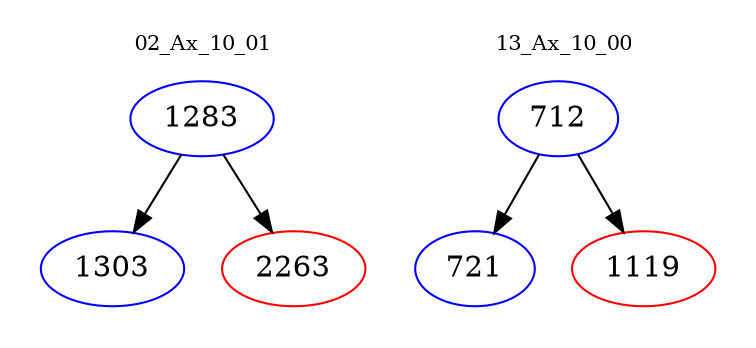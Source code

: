 digraph{
subgraph cluster_0 {
color = white
label = "02_Ax_10_01";
fontsize=10;
T0_1283 [label="1283", color="blue"]
T0_1283 -> T0_1303 [color="black"]
T0_1303 [label="1303", color="blue"]
T0_1283 -> T0_2263 [color="black"]
T0_2263 [label="2263", color="red"]
}
subgraph cluster_1 {
color = white
label = "13_Ax_10_00";
fontsize=10;
T1_712 [label="712", color="blue"]
T1_712 -> T1_721 [color="black"]
T1_721 [label="721", color="blue"]
T1_712 -> T1_1119 [color="black"]
T1_1119 [label="1119", color="red"]
}
}
